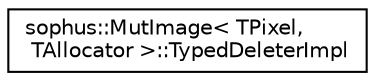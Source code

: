 digraph "Graphical Class Hierarchy"
{
 // LATEX_PDF_SIZE
  edge [fontname="Helvetica",fontsize="10",labelfontname="Helvetica",labelfontsize="10"];
  node [fontname="Helvetica",fontsize="10",shape=record];
  rankdir="LR";
  Node0 [label="sophus::MutImage\< TPixel,\l TAllocator \>::TypedDeleterImpl",height=0.2,width=0.4,color="black", fillcolor="white", style="filled",URL="$structsophus_1_1_mut_image_1_1_typed_deleter_impl.html",tooltip=" "];
}
